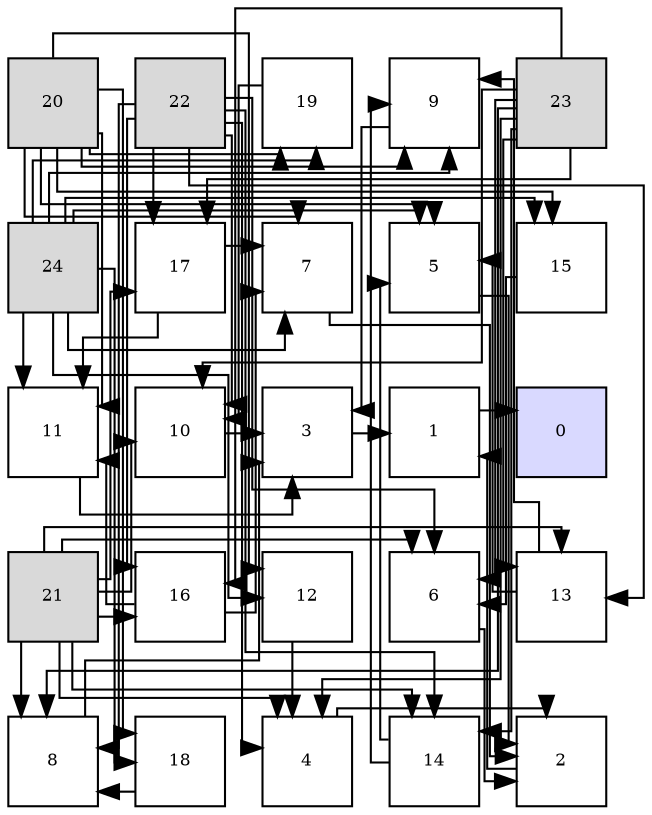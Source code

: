 digraph layout{
 rankdir=TB;
 splines=ortho;
 node [style=filled shape=square fixedsize=true width=0.6];
0[label="20", fontsize=8, fillcolor="#d9d9d9"];
1[label="22", fontsize=8, fillcolor="#d9d9d9"];
2[label="19", fontsize=8, fillcolor="#ffffff"];
3[label="9", fontsize=8, fillcolor="#ffffff"];
4[label="23", fontsize=8, fillcolor="#d9d9d9"];
5[label="24", fontsize=8, fillcolor="#d9d9d9"];
6[label="17", fontsize=8, fillcolor="#ffffff"];
7[label="7", fontsize=8, fillcolor="#ffffff"];
8[label="5", fontsize=8, fillcolor="#ffffff"];
9[label="15", fontsize=8, fillcolor="#ffffff"];
10[label="11", fontsize=8, fillcolor="#ffffff"];
11[label="10", fontsize=8, fillcolor="#ffffff"];
12[label="3", fontsize=8, fillcolor="#ffffff"];
13[label="1", fontsize=8, fillcolor="#ffffff"];
14[label="0", fontsize=8, fillcolor="#d9d9ff"];
15[label="21", fontsize=8, fillcolor="#d9d9d9"];
16[label="16", fontsize=8, fillcolor="#ffffff"];
17[label="12", fontsize=8, fillcolor="#ffffff"];
18[label="6", fontsize=8, fillcolor="#ffffff"];
19[label="13", fontsize=8, fillcolor="#ffffff"];
20[label="8", fontsize=8, fillcolor="#ffffff"];
21[label="18", fontsize=8, fillcolor="#ffffff"];
22[label="4", fontsize=8, fillcolor="#ffffff"];
23[label="14", fontsize=8, fillcolor="#ffffff"];
24[label="2", fontsize=8, fillcolor="#ffffff"];
edge [constraint=false, style=vis];13 -> 14;
24 -> 13;
12 -> 13;
22 -> 24;
8 -> 24;
18 -> 24;
7 -> 24;
20 -> 12;
3 -> 12;
11 -> 12;
10 -> 12;
17 -> 22;
15 -> 22;
1 -> 22;
4 -> 22;
19 -> 8;
23 -> 8;
0 -> 8;
5 -> 8;
9 -> 18;
15 -> 18;
1 -> 18;
4 -> 18;
16 -> 7;
6 -> 7;
0 -> 7;
5 -> 7;
21 -> 20;
15 -> 20;
1 -> 20;
4 -> 20;
19 -> 3;
23 -> 3;
0 -> 3;
5 -> 3;
2 -> 11;
15 -> 11;
1 -> 11;
4 -> 11;
16 -> 10;
6 -> 10;
0 -> 10;
5 -> 10;
0 -> 17;
5 -> 17;
15 -> 19;
1 -> 19;
4 -> 19;
15 -> 23;
1 -> 23;
4 -> 23;
0 -> 9;
5 -> 9;
15 -> 16;
1 -> 16;
4 -> 16;
15 -> 6;
1 -> 6;
4 -> 6;
0 -> 21;
5 -> 21;
0 -> 2;
5 -> 2;
edge [constraint=true, style=invis];
0 -> 5 -> 10 -> 15 -> 20;
1 -> 6 -> 11 -> 16 -> 21;
2 -> 7 -> 12 -> 17 -> 22;
3 -> 8 -> 13 -> 18 -> 23;
4 -> 9 -> 14 -> 19 -> 24;
rank = same {0 -> 1 -> 2 -> 3 -> 4};
rank = same {5 -> 6 -> 7 -> 8 -> 9};
rank = same {10 -> 11 -> 12 -> 13 -> 14};
rank = same {15 -> 16 -> 17 -> 18 -> 19};
rank = same {20 -> 21 -> 22 -> 23 -> 24};
}